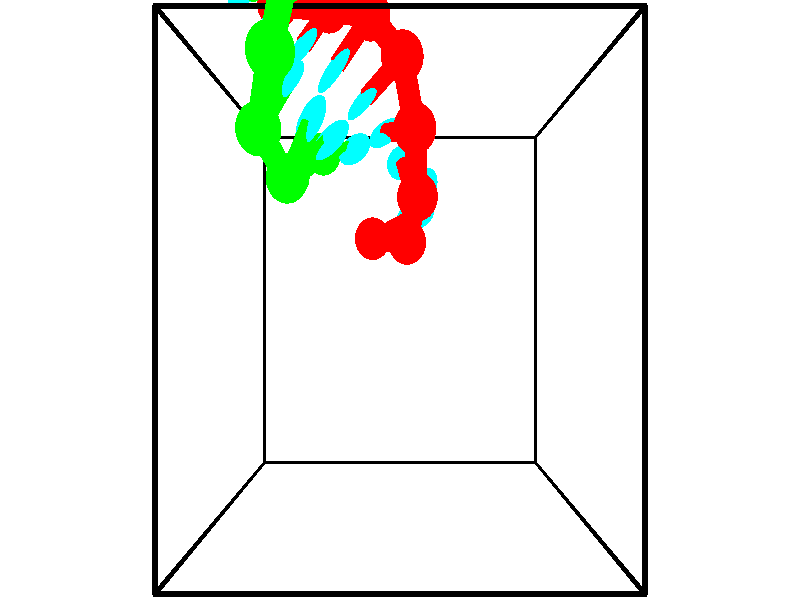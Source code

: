 // switches for output
#declare DRAW_BASES = 1; // possible values are 0, 1; only relevant for DNA ribbons
#declare DRAW_BASES_TYPE = 3; // possible values are 1, 2, 3; only relevant for DNA ribbons
#declare DRAW_FOG = 0; // set to 1 to enable fog

#include "colors.inc"

#include "transforms.inc"
background { rgb <1, 1, 1>}

#default {
   normal{
       ripples 0.25
       frequency 0.20
       turbulence 0.2
       lambda 5
   }
	finish {
		phong 0.1
		phong_size 40.
	}
}

// original window dimensions: 1024x640


// camera settings

camera {
	sky <-0, 1, 0>
	up <-0, 1, 0>
	right 1.6 * <1, 0, 0>
	location <2.5, 2.5, 11.1562>
	look_at <2.5, 2.5, 2.5>
	direction <0, 0, -8.6562>
	angle 67.0682
}


# declare cpy_camera_pos = <2.5, 2.5, 11.1562>;
# if (DRAW_FOG = 1)
fog {
	fog_type 2
	up vnormalize(cpy_camera_pos)
	color rgbt<1,1,1,0.3>
	distance 1e-5
	fog_alt 3e-3
	fog_offset 4
}
# end


// LIGHTS

# declare lum = 6;
global_settings {
	ambient_light rgb lum * <0.05, 0.05, 0.05>
	max_trace_level 15
}# declare cpy_direct_light_amount = 0.25;
light_source
{	1000 * <-1, -1, 1>,
	rgb lum * cpy_direct_light_amount
	parallel
}

light_source
{	1000 * <1, 1, -1>,
	rgb lum * cpy_direct_light_amount
	parallel
}

// strand 0

// nucleotide -1

// particle -1
sphere {
	<2.113077, 3.221804, 2.614946> 0.250000
	pigment { color rgbt <1,0,0,0> }
	no_shadow
}
cylinder {
	<2.460106, 3.389997, 2.508730>,  <2.668324, 3.490913, 2.445000>, 0.100000
	pigment { color rgbt <1,0,0,0> }
	no_shadow
}
cylinder {
	<2.460106, 3.389997, 2.508730>,  <2.113077, 3.221804, 2.614946>, 0.100000
	pigment { color rgbt <1,0,0,0> }
	no_shadow
}

// particle -1
sphere {
	<2.460106, 3.389997, 2.508730> 0.100000
	pigment { color rgbt <1,0,0,0> }
	no_shadow
}
sphere {
	0, 1
	scale<0.080000,0.200000,0.300000>
	matrix <0.002091, 0.530863, 0.847455,
		0.497301, -0.735787, 0.459684,
		0.867576, 0.420479, -0.265537,
		2.720378, 3.516142, 2.429068>
	pigment { color rgbt <0,1,1,0> }
	no_shadow
}
cylinder {
	<2.596106, 3.140038, 3.138105>,  <2.113077, 3.221804, 2.614946>, 0.130000
	pigment { color rgbt <1,0,0,0> }
	no_shadow
}

// nucleotide -1

// particle -1
sphere {
	<2.596106, 3.140038, 3.138105> 0.250000
	pigment { color rgbt <1,0,0,0> }
	no_shadow
}
cylinder {
	<2.718658, 3.493189, 2.995749>,  <2.792190, 3.705080, 2.910335>, 0.100000
	pigment { color rgbt <1,0,0,0> }
	no_shadow
}
cylinder {
	<2.718658, 3.493189, 2.995749>,  <2.596106, 3.140038, 3.138105>, 0.100000
	pigment { color rgbt <1,0,0,0> }
	no_shadow
}

// particle -1
sphere {
	<2.718658, 3.493189, 2.995749> 0.100000
	pigment { color rgbt <1,0,0,0> }
	no_shadow
}
sphere {
	0, 1
	scale<0.080000,0.200000,0.300000>
	matrix <-0.345703, 0.451543, 0.822556,
		0.886916, -0.128983, 0.443557,
		0.306380, 0.882877, -0.355891,
		2.810573, 3.758052, 2.888981>
	pigment { color rgbt <0,1,1,0> }
	no_shadow
}
cylinder {
	<2.714267, 3.556313, 3.747823>,  <2.596106, 3.140038, 3.138105>, 0.130000
	pigment { color rgbt <1,0,0,0> }
	no_shadow
}

// nucleotide -1

// particle -1
sphere {
	<2.714267, 3.556313, 3.747823> 0.250000
	pigment { color rgbt <1,0,0,0> }
	no_shadow
}
cylinder {
	<2.603806, 3.810577, 3.459469>,  <2.537529, 3.963136, 3.286457>, 0.100000
	pigment { color rgbt <1,0,0,0> }
	no_shadow
}
cylinder {
	<2.603806, 3.810577, 3.459469>,  <2.714267, 3.556313, 3.747823>, 0.100000
	pigment { color rgbt <1,0,0,0> }
	no_shadow
}

// particle -1
sphere {
	<2.603806, 3.810577, 3.459469> 0.100000
	pigment { color rgbt <1,0,0,0> }
	no_shadow
}
sphere {
	0, 1
	scale<0.080000,0.200000,0.300000>
	matrix <-0.443930, 0.580887, 0.682273,
		0.852446, 0.508435, 0.121775,
		-0.276154, 0.635661, -0.720884,
		2.520959, 4.001276, 3.243204>
	pigment { color rgbt <0,1,1,0> }
	no_shadow
}
cylinder {
	<2.672489, 4.166528, 4.120168>,  <2.714267, 3.556313, 3.747823>, 0.130000
	pigment { color rgbt <1,0,0,0> }
	no_shadow
}

// nucleotide -1

// particle -1
sphere {
	<2.672489, 4.166528, 4.120168> 0.250000
	pigment { color rgbt <1,0,0,0> }
	no_shadow
}
cylinder {
	<2.462433, 4.217927, 3.783665>,  <2.336399, 4.248766, 3.581763>, 0.100000
	pigment { color rgbt <1,0,0,0> }
	no_shadow
}
cylinder {
	<2.462433, 4.217927, 3.783665>,  <2.672489, 4.166528, 4.120168>, 0.100000
	pigment { color rgbt <1,0,0,0> }
	no_shadow
}

// particle -1
sphere {
	<2.462433, 4.217927, 3.783665> 0.100000
	pigment { color rgbt <1,0,0,0> }
	no_shadow
}
sphere {
	0, 1
	scale<0.080000,0.200000,0.300000>
	matrix <-0.631319, 0.604065, 0.486356,
		0.570671, 0.786507, -0.236096,
		-0.525140, 0.128497, -0.841259,
		2.304891, 4.256476, 3.531287>
	pigment { color rgbt <0,1,1,0> }
	no_shadow
}
cylinder {
	<2.526712, 4.878448, 4.078482>,  <2.672489, 4.166528, 4.120168>, 0.130000
	pigment { color rgbt <1,0,0,0> }
	no_shadow
}

// nucleotide -1

// particle -1
sphere {
	<2.526712, 4.878448, 4.078482> 0.250000
	pigment { color rgbt <1,0,0,0> }
	no_shadow
}
cylinder {
	<2.256256, 4.700547, 3.843525>,  <2.093982, 4.593807, 3.702550>, 0.100000
	pigment { color rgbt <1,0,0,0> }
	no_shadow
}
cylinder {
	<2.256256, 4.700547, 3.843525>,  <2.526712, 4.878448, 4.078482>, 0.100000
	pigment { color rgbt <1,0,0,0> }
	no_shadow
}

// particle -1
sphere {
	<2.256256, 4.700547, 3.843525> 0.100000
	pigment { color rgbt <1,0,0,0> }
	no_shadow
}
sphere {
	0, 1
	scale<0.080000,0.200000,0.300000>
	matrix <-0.708964, 0.609714, 0.354426,
		0.200511, 0.656083, -0.727565,
		-0.676140, -0.444752, -0.587393,
		2.053414, 4.567122, 3.667307>
	pigment { color rgbt <0,1,1,0> }
	no_shadow
}
cylinder {
	<2.132876, 5.400709, 3.771112>,  <2.526712, 4.878448, 4.078482>, 0.130000
	pigment { color rgbt <1,0,0,0> }
	no_shadow
}

// nucleotide -1

// particle -1
sphere {
	<2.132876, 5.400709, 3.771112> 0.250000
	pigment { color rgbt <1,0,0,0> }
	no_shadow
}
cylinder {
	<1.880920, 5.090366, 3.756762>,  <1.729747, 4.904161, 3.748151>, 0.100000
	pigment { color rgbt <1,0,0,0> }
	no_shadow
}
cylinder {
	<1.880920, 5.090366, 3.756762>,  <2.132876, 5.400709, 3.771112>, 0.100000
	pigment { color rgbt <1,0,0,0> }
	no_shadow
}

// particle -1
sphere {
	<1.880920, 5.090366, 3.756762> 0.100000
	pigment { color rgbt <1,0,0,0> }
	no_shadow
}
sphere {
	0, 1
	scale<0.080000,0.200000,0.300000>
	matrix <-0.722348, 0.568224, 0.394125,
		-0.285398, 0.274170, -0.918356,
		-0.629890, -0.775855, -0.035876,
		1.691953, 4.857610, 3.745999>
	pigment { color rgbt <0,1,1,0> }
	no_shadow
}
cylinder {
	<1.586305, 5.604547, 3.442171>,  <2.132876, 5.400709, 3.771112>, 0.130000
	pigment { color rgbt <1,0,0,0> }
	no_shadow
}

// nucleotide -1

// particle -1
sphere {
	<1.586305, 5.604547, 3.442171> 0.250000
	pigment { color rgbt <1,0,0,0> }
	no_shadow
}
cylinder {
	<1.423241, 5.297943, 3.640676>,  <1.325402, 5.113981, 3.759780>, 0.100000
	pigment { color rgbt <1,0,0,0> }
	no_shadow
}
cylinder {
	<1.423241, 5.297943, 3.640676>,  <1.586305, 5.604547, 3.442171>, 0.100000
	pigment { color rgbt <1,0,0,0> }
	no_shadow
}

// particle -1
sphere {
	<1.423241, 5.297943, 3.640676> 0.100000
	pigment { color rgbt <1,0,0,0> }
	no_shadow
}
sphere {
	0, 1
	scale<0.080000,0.200000,0.300000>
	matrix <-0.618327, 0.631633, 0.467666,
		-0.671926, -0.116204, -0.731445,
		-0.407660, -0.766509, 0.496263,
		1.300943, 5.067990, 3.789556>
	pigment { color rgbt <0,1,1,0> }
	no_shadow
}
cylinder {
	<0.901683, 5.690157, 3.332179>,  <1.586305, 5.604547, 3.442171>, 0.130000
	pigment { color rgbt <1,0,0,0> }
	no_shadow
}

// nucleotide -1

// particle -1
sphere {
	<0.901683, 5.690157, 3.332179> 0.250000
	pigment { color rgbt <1,0,0,0> }
	no_shadow
}
cylinder {
	<0.925735, 5.460560, 3.658838>,  <0.940167, 5.322802, 3.854834>, 0.100000
	pigment { color rgbt <1,0,0,0> }
	no_shadow
}
cylinder {
	<0.925735, 5.460560, 3.658838>,  <0.901683, 5.690157, 3.332179>, 0.100000
	pigment { color rgbt <1,0,0,0> }
	no_shadow
}

// particle -1
sphere {
	<0.925735, 5.460560, 3.658838> 0.100000
	pigment { color rgbt <1,0,0,0> }
	no_shadow
}
sphere {
	0, 1
	scale<0.080000,0.200000,0.300000>
	matrix <-0.593859, 0.637020, 0.491465,
		-0.802319, -0.514526, -0.302567,
		0.060130, -0.573993, 0.816649,
		0.943775, 5.288362, 3.903833>
	pigment { color rgbt <0,1,1,0> }
	no_shadow
}
// strand 1

// nucleotide -1

// particle -1
sphere {
	<0.880583, 6.363119, 4.540318> 0.250000
	pigment { color rgbt <0,1,0,0> }
	no_shadow
}
cylinder {
	<0.726166, 6.095806, 4.794678>,  <0.633516, 5.935418, 4.947294>, 0.100000
	pigment { color rgbt <0,1,0,0> }
	no_shadow
}
cylinder {
	<0.726166, 6.095806, 4.794678>,  <0.880583, 6.363119, 4.540318>, 0.100000
	pigment { color rgbt <0,1,0,0> }
	no_shadow
}

// particle -1
sphere {
	<0.726166, 6.095806, 4.794678> 0.100000
	pigment { color rgbt <0,1,0,0> }
	no_shadow
}
sphere {
	0, 1
	scale<0.080000,0.200000,0.300000>
	matrix <0.472097, -0.735349, -0.486195,
		0.792525, 0.112515, 0.599370,
		-0.386042, -0.668283, 0.635901,
		0.610353, 5.895321, 4.985448>
	pigment { color rgbt <0,1,1,0> }
	no_shadow
}
cylinder {
	<1.397694, 5.876976, 4.781770>,  <0.880583, 6.363119, 4.540318>, 0.130000
	pigment { color rgbt <0,1,0,0> }
	no_shadow
}

// nucleotide -1

// particle -1
sphere {
	<1.397694, 5.876976, 4.781770> 0.250000
	pigment { color rgbt <0,1,0,0> }
	no_shadow
}
cylinder {
	<1.031921, 5.715492, 4.793335>,  <0.812458, 5.618602, 4.800274>, 0.100000
	pigment { color rgbt <0,1,0,0> }
	no_shadow
}
cylinder {
	<1.031921, 5.715492, 4.793335>,  <1.397694, 5.876976, 4.781770>, 0.100000
	pigment { color rgbt <0,1,0,0> }
	no_shadow
}

// particle -1
sphere {
	<1.031921, 5.715492, 4.793335> 0.100000
	pigment { color rgbt <0,1,0,0> }
	no_shadow
}
sphere {
	0, 1
	scale<0.080000,0.200000,0.300000>
	matrix <0.317293, -0.759374, -0.568047,
		0.251280, -0.510266, 0.822488,
		-0.914431, -0.403708, 0.028912,
		0.757592, 5.594380, 4.802009>
	pigment { color rgbt <0,1,1,0> }
	no_shadow
}
cylinder {
	<1.367263, 5.237611, 5.144746>,  <1.397694, 5.876976, 4.781770>, 0.130000
	pigment { color rgbt <0,1,0,0> }
	no_shadow
}

// nucleotide -1

// particle -1
sphere {
	<1.367263, 5.237611, 5.144746> 0.250000
	pigment { color rgbt <0,1,0,0> }
	no_shadow
}
cylinder {
	<1.081390, 5.253090, 4.865395>,  <0.909867, 5.262377, 4.697784>, 0.100000
	pigment { color rgbt <0,1,0,0> }
	no_shadow
}
cylinder {
	<1.081390, 5.253090, 4.865395>,  <1.367263, 5.237611, 5.144746>, 0.100000
	pigment { color rgbt <0,1,0,0> }
	no_shadow
}

// particle -1
sphere {
	<1.081390, 5.253090, 4.865395> 0.100000
	pigment { color rgbt <0,1,0,0> }
	no_shadow
}
sphere {
	0, 1
	scale<0.080000,0.200000,0.300000>
	matrix <0.320019, -0.869742, -0.375682,
		-0.621946, -0.491988, 0.609205,
		-0.714682, 0.038697, -0.698378,
		0.866986, 5.264699, 4.655881>
	pigment { color rgbt <0,1,1,0> }
	no_shadow
}
cylinder {
	<1.175220, 4.622288, 4.997577>,  <1.367263, 5.237611, 5.144746>, 0.130000
	pigment { color rgbt <0,1,0,0> }
	no_shadow
}

// nucleotide -1

// particle -1
sphere {
	<1.175220, 4.622288, 4.997577> 0.250000
	pigment { color rgbt <0,1,0,0> }
	no_shadow
}
cylinder {
	<1.104630, 4.820179, 4.657200>,  <1.062275, 4.938913, 4.452974>, 0.100000
	pigment { color rgbt <0,1,0,0> }
	no_shadow
}
cylinder {
	<1.104630, 4.820179, 4.657200>,  <1.175220, 4.622288, 4.997577>, 0.100000
	pigment { color rgbt <0,1,0,0> }
	no_shadow
}

// particle -1
sphere {
	<1.104630, 4.820179, 4.657200> 0.100000
	pigment { color rgbt <0,1,0,0> }
	no_shadow
}
sphere {
	0, 1
	scale<0.080000,0.200000,0.300000>
	matrix <0.456676, -0.724680, -0.516030,
		-0.871954, -0.479671, -0.098041,
		-0.176476, 0.494727, -0.850941,
		1.051687, 4.968597, 4.401917>
	pigment { color rgbt <0,1,1,0> }
	no_shadow
}
cylinder {
	<0.932565, 4.079108, 4.472954>,  <1.175220, 4.622288, 4.997577>, 0.130000
	pigment { color rgbt <0,1,0,0> }
	no_shadow
}

// nucleotide -1

// particle -1
sphere {
	<0.932565, 4.079108, 4.472954> 0.250000
	pigment { color rgbt <0,1,0,0> }
	no_shadow
}
cylinder {
	<1.077805, 4.392582, 4.271362>,  <1.164949, 4.580667, 4.150407>, 0.100000
	pigment { color rgbt <0,1,0,0> }
	no_shadow
}
cylinder {
	<1.077805, 4.392582, 4.271362>,  <0.932565, 4.079108, 4.472954>, 0.100000
	pigment { color rgbt <0,1,0,0> }
	no_shadow
}

// particle -1
sphere {
	<1.077805, 4.392582, 4.271362> 0.100000
	pigment { color rgbt <0,1,0,0> }
	no_shadow
}
sphere {
	0, 1
	scale<0.080000,0.200000,0.300000>
	matrix <0.498473, -0.620366, -0.605534,
		-0.787200, -0.031351, -0.615901,
		0.363100, 0.783686, -0.503979,
		1.186735, 4.627687, 4.120169>
	pigment { color rgbt <0,1,1,0> }
	no_shadow
}
cylinder {
	<1.131244, 3.723618, 3.856217>,  <0.932565, 4.079108, 4.472954>, 0.130000
	pigment { color rgbt <0,1,0,0> }
	no_shadow
}

// nucleotide -1

// particle -1
sphere {
	<1.131244, 3.723618, 3.856217> 0.250000
	pigment { color rgbt <0,1,0,0> }
	no_shadow
}
cylinder {
	<1.284592, 4.083309, 3.771915>,  <1.376600, 4.299124, 3.721334>, 0.100000
	pigment { color rgbt <0,1,0,0> }
	no_shadow
}
cylinder {
	<1.284592, 4.083309, 3.771915>,  <1.131244, 3.723618, 3.856217>, 0.100000
	pigment { color rgbt <0,1,0,0> }
	no_shadow
}

// particle -1
sphere {
	<1.284592, 4.083309, 3.771915> 0.100000
	pigment { color rgbt <0,1,0,0> }
	no_shadow
}
sphere {
	0, 1
	scale<0.080000,0.200000,0.300000>
	matrix <0.516022, -0.397792, -0.758606,
		-0.765996, 0.182071, -0.616522,
		0.383368, 0.899228, -0.210755,
		1.399602, 4.353078, 3.708689>
	pigment { color rgbt <0,1,1,0> }
	no_shadow
}
cylinder {
	<1.044415, 3.867867, 3.131056>,  <1.131244, 3.723618, 3.856217>, 0.130000
	pigment { color rgbt <0,1,0,0> }
	no_shadow
}

// nucleotide -1

// particle -1
sphere {
	<1.044415, 3.867867, 3.131056> 0.250000
	pigment { color rgbt <0,1,0,0> }
	no_shadow
}
cylinder {
	<1.363113, 4.071220, 3.261742>,  <1.554332, 4.193233, 3.340153>, 0.100000
	pigment { color rgbt <0,1,0,0> }
	no_shadow
}
cylinder {
	<1.363113, 4.071220, 3.261742>,  <1.044415, 3.867867, 3.131056>, 0.100000
	pigment { color rgbt <0,1,0,0> }
	no_shadow
}

// particle -1
sphere {
	<1.363113, 4.071220, 3.261742> 0.100000
	pigment { color rgbt <0,1,0,0> }
	no_shadow
}
sphere {
	0, 1
	scale<0.080000,0.200000,0.300000>
	matrix <0.558754, -0.413794, -0.718727,
		-0.230196, 0.755196, -0.613750,
		0.796745, 0.508384, 0.326715,
		1.602137, 4.223736, 3.359756>
	pigment { color rgbt <0,1,1,0> }
	no_shadow
}
cylinder {
	<1.403865, 4.230251, 2.563149>,  <1.044415, 3.867867, 3.131056>, 0.130000
	pigment { color rgbt <0,1,0,0> }
	no_shadow
}

// nucleotide -1

// particle -1
sphere {
	<1.403865, 4.230251, 2.563149> 0.250000
	pigment { color rgbt <0,1,0,0> }
	no_shadow
}
cylinder {
	<1.679947, 4.203880, 2.851391>,  <1.845596, 4.188058, 3.024336>, 0.100000
	pigment { color rgbt <0,1,0,0> }
	no_shadow
}
cylinder {
	<1.679947, 4.203880, 2.851391>,  <1.403865, 4.230251, 2.563149>, 0.100000
	pigment { color rgbt <0,1,0,0> }
	no_shadow
}

// particle -1
sphere {
	<1.679947, 4.203880, 2.851391> 0.100000
	pigment { color rgbt <0,1,0,0> }
	no_shadow
}
sphere {
	0, 1
	scale<0.080000,0.200000,0.300000>
	matrix <0.638548, -0.412971, -0.649393,
		0.340401, 0.908355, -0.242938,
		0.690205, -0.065927, 0.720604,
		1.887008, 4.184103, 3.067572>
	pigment { color rgbt <0,1,1,0> }
	no_shadow
}
// box output
cylinder {
	<0.000000, 0.000000, 0.000000>,  <5.000000, 0.000000, 0.000000>, 0.025000
	pigment { color rgbt <0,0,0,0> }
	no_shadow
}
cylinder {
	<0.000000, 0.000000, 0.000000>,  <0.000000, 5.000000, 0.000000>, 0.025000
	pigment { color rgbt <0,0,0,0> }
	no_shadow
}
cylinder {
	<0.000000, 0.000000, 0.000000>,  <0.000000, 0.000000, 5.000000>, 0.025000
	pigment { color rgbt <0,0,0,0> }
	no_shadow
}
cylinder {
	<5.000000, 5.000000, 5.000000>,  <0.000000, 5.000000, 5.000000>, 0.025000
	pigment { color rgbt <0,0,0,0> }
	no_shadow
}
cylinder {
	<5.000000, 5.000000, 5.000000>,  <5.000000, 0.000000, 5.000000>, 0.025000
	pigment { color rgbt <0,0,0,0> }
	no_shadow
}
cylinder {
	<5.000000, 5.000000, 5.000000>,  <5.000000, 5.000000, 0.000000>, 0.025000
	pigment { color rgbt <0,0,0,0> }
	no_shadow
}
cylinder {
	<0.000000, 0.000000, 5.000000>,  <0.000000, 5.000000, 5.000000>, 0.025000
	pigment { color rgbt <0,0,0,0> }
	no_shadow
}
cylinder {
	<0.000000, 0.000000, 5.000000>,  <5.000000, 0.000000, 5.000000>, 0.025000
	pigment { color rgbt <0,0,0,0> }
	no_shadow
}
cylinder {
	<5.000000, 5.000000, 0.000000>,  <0.000000, 5.000000, 0.000000>, 0.025000
	pigment { color rgbt <0,0,0,0> }
	no_shadow
}
cylinder {
	<5.000000, 5.000000, 0.000000>,  <5.000000, 0.000000, 0.000000>, 0.025000
	pigment { color rgbt <0,0,0,0> }
	no_shadow
}
cylinder {
	<5.000000, 0.000000, 5.000000>,  <5.000000, 0.000000, 0.000000>, 0.025000
	pigment { color rgbt <0,0,0,0> }
	no_shadow
}
cylinder {
	<0.000000, 5.000000, 0.000000>,  <0.000000, 5.000000, 5.000000>, 0.025000
	pigment { color rgbt <0,0,0,0> }
	no_shadow
}
// end of box output
